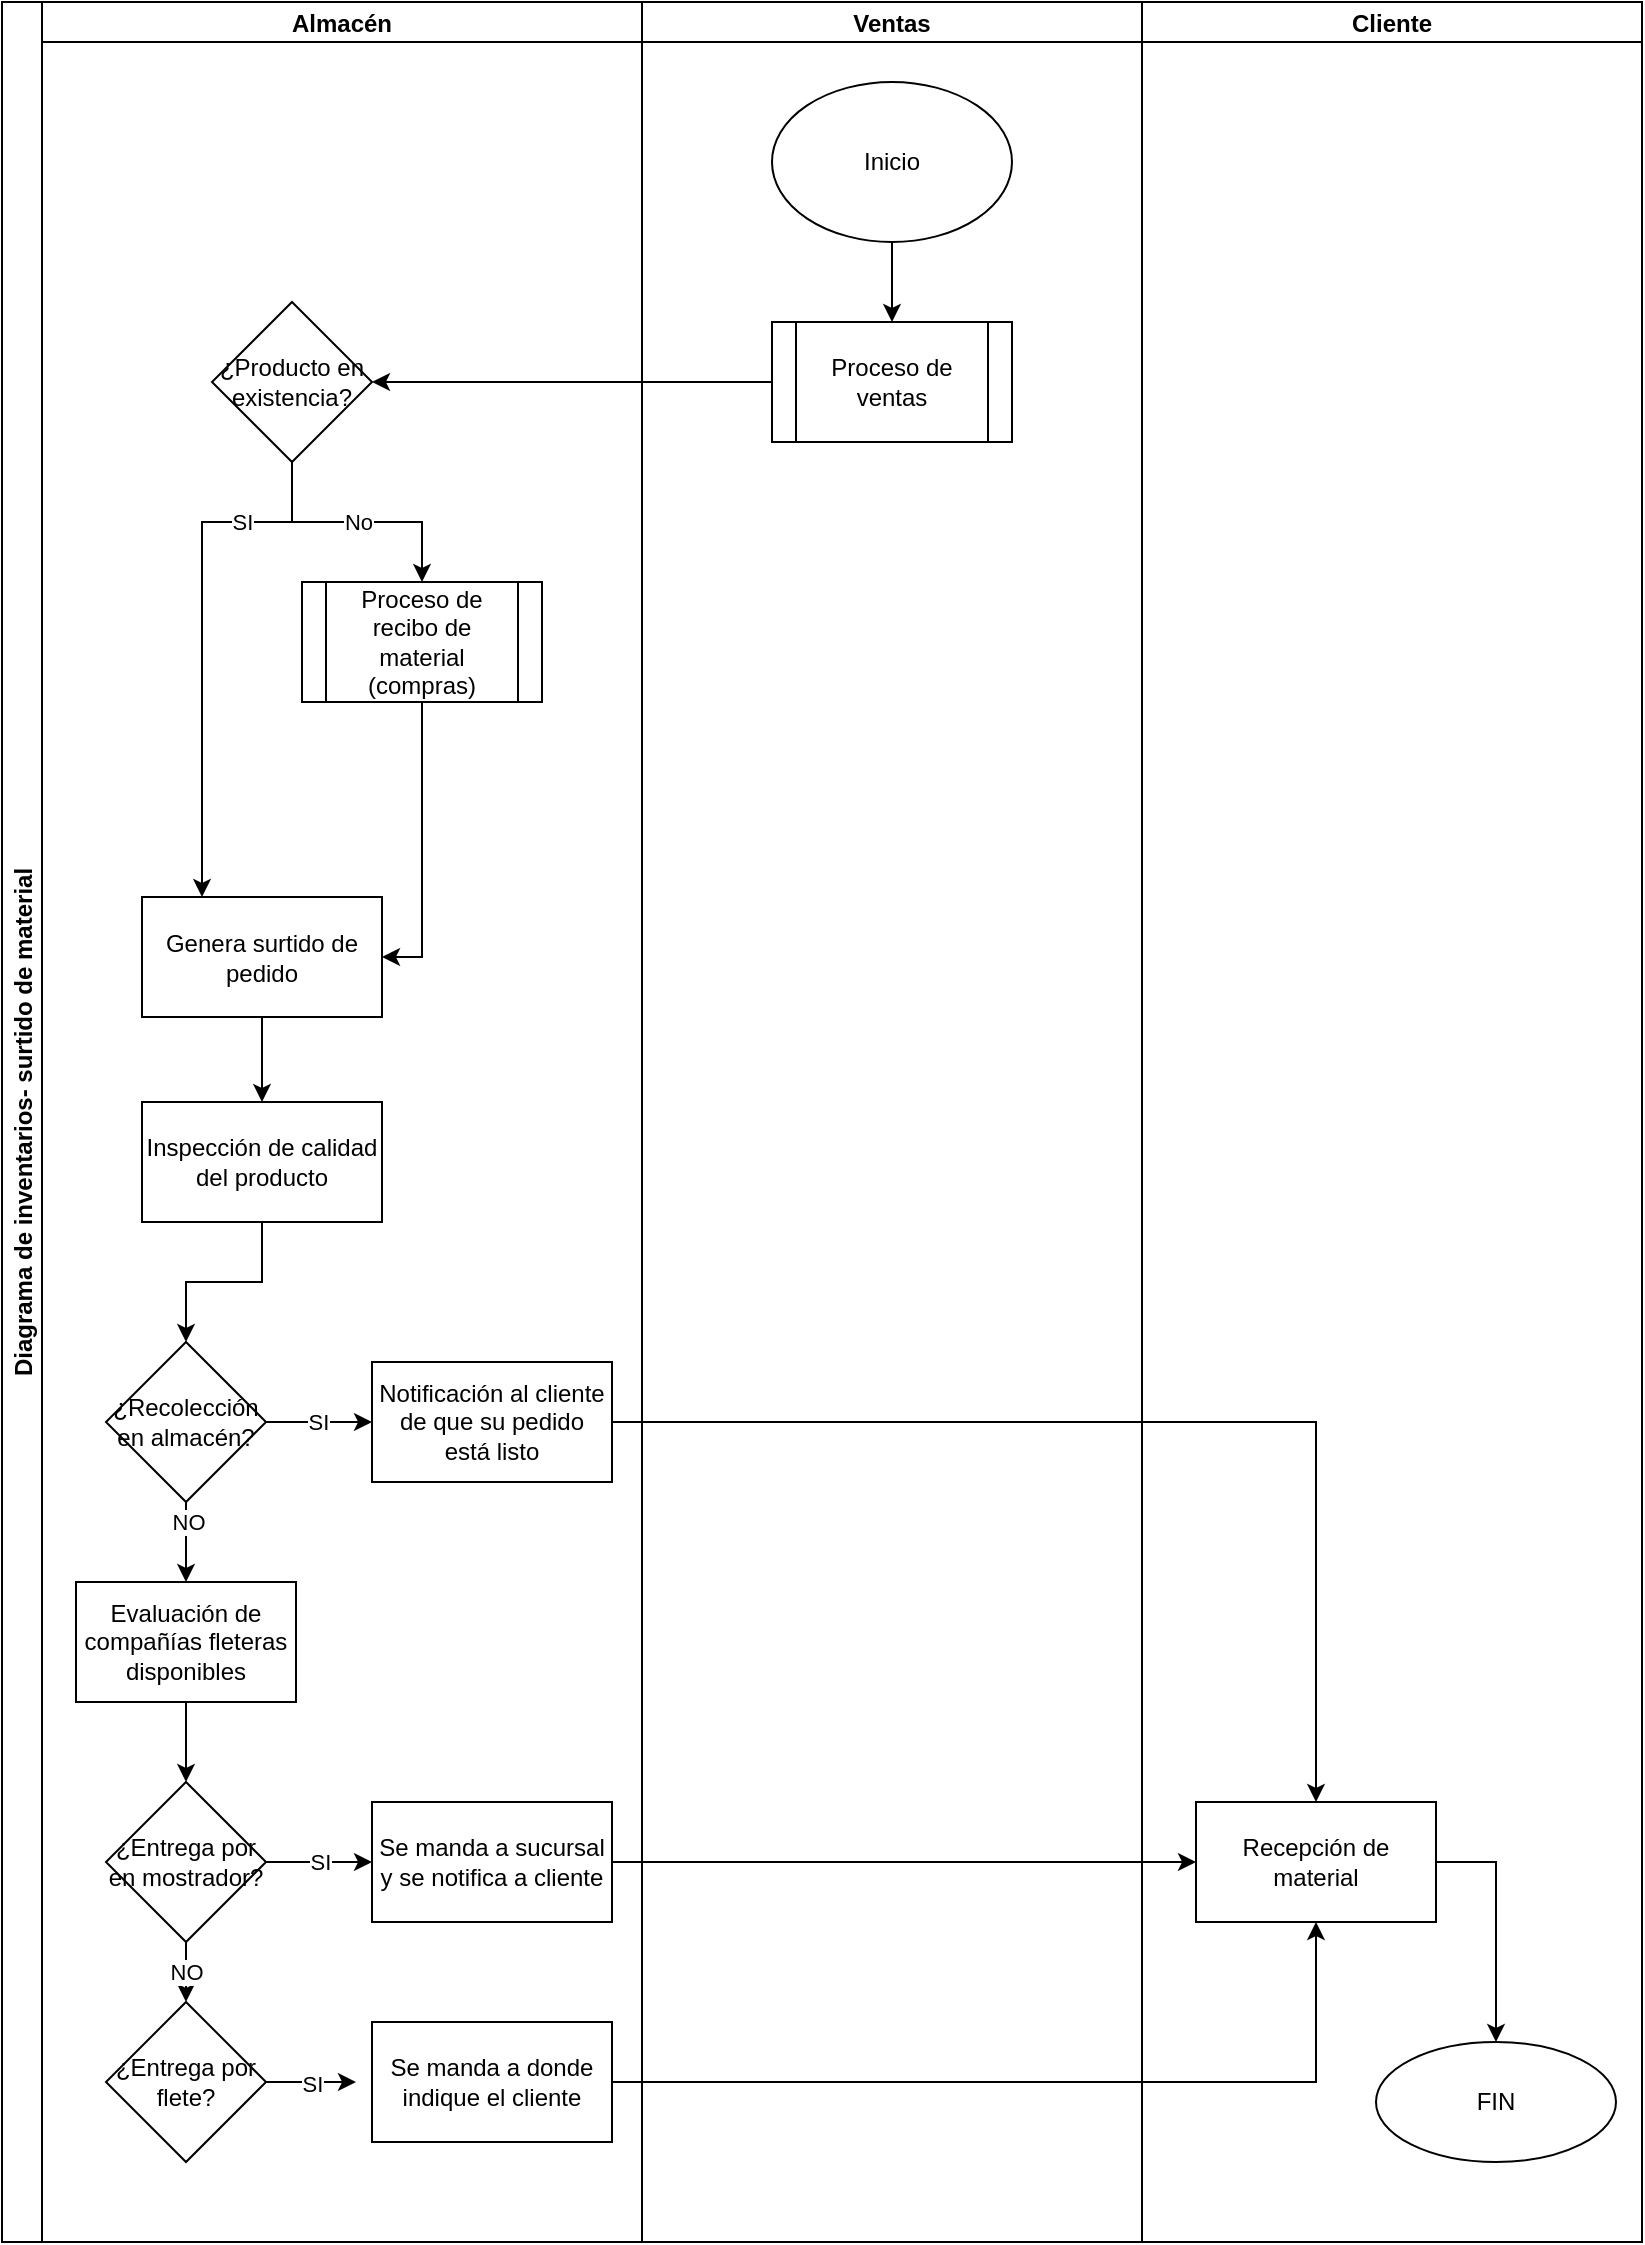 <mxfile version="18.0.7" type="github">
  <diagram id="MG9Jwr_cynhsmJfgqKS9" name="Page-1">
    <mxGraphModel dx="1504" dy="634" grid="1" gridSize="10" guides="1" tooltips="1" connect="1" arrows="1" fold="1" page="1" pageScale="1" pageWidth="827" pageHeight="1169" math="0" shadow="0">
      <root>
        <mxCell id="0" />
        <mxCell id="1" parent="0" />
        <mxCell id="IKL-g7gsELlb7K-4rnZ0-1" value="Diagrama de inventarios- surtido de material" style="swimlane;childLayout=stackLayout;resizeParent=1;resizeParentMax=0;startSize=20;horizontal=0;horizontalStack=1;" parent="1" vertex="1">
          <mxGeometry x="13" y="40" width="820" height="1120" as="geometry" />
        </mxCell>
        <mxCell id="IKL-g7gsELlb7K-4rnZ0-2" value="Almacén" style="swimlane;startSize=20;" parent="IKL-g7gsELlb7K-4rnZ0-1" vertex="1">
          <mxGeometry x="20" width="300" height="1120" as="geometry" />
        </mxCell>
        <mxCell id="pHOnSbwayD7eDnfhMCeY-7" value="No" style="edgeStyle=orthogonalEdgeStyle;rounded=0;orthogonalLoop=1;jettySize=auto;html=1;entryX=0.5;entryY=0;entryDx=0;entryDy=0;" edge="1" parent="IKL-g7gsELlb7K-4rnZ0-2" source="IKL-g7gsELlb7K-4rnZ0-3" target="IKL-g7gsELlb7K-4rnZ0-10">
          <mxGeometry relative="1" as="geometry" />
        </mxCell>
        <mxCell id="pHOnSbwayD7eDnfhMCeY-18" value="SI" style="edgeStyle=orthogonalEdgeStyle;rounded=0;orthogonalLoop=1;jettySize=auto;html=1;" edge="1" parent="IKL-g7gsELlb7K-4rnZ0-2" source="IKL-g7gsELlb7K-4rnZ0-3" target="IKL-g7gsELlb7K-4rnZ0-12">
          <mxGeometry x="-0.581" relative="1" as="geometry">
            <Array as="points">
              <mxPoint x="125" y="260" />
              <mxPoint x="80" y="260" />
            </Array>
            <mxPoint as="offset" />
          </mxGeometry>
        </mxCell>
        <mxCell id="IKL-g7gsELlb7K-4rnZ0-3" value="¿Producto en existencia?" style="rhombus;whiteSpace=wrap;html=1;" parent="IKL-g7gsELlb7K-4rnZ0-2" vertex="1">
          <mxGeometry x="85" y="150" width="80" height="80" as="geometry" />
        </mxCell>
        <mxCell id="pHOnSbwayD7eDnfhMCeY-19" style="edgeStyle=orthogonalEdgeStyle;rounded=0;orthogonalLoop=1;jettySize=auto;html=1;entryX=1;entryY=0.5;entryDx=0;entryDy=0;" edge="1" parent="IKL-g7gsELlb7K-4rnZ0-2" source="IKL-g7gsELlb7K-4rnZ0-10" target="IKL-g7gsELlb7K-4rnZ0-12">
          <mxGeometry relative="1" as="geometry" />
        </mxCell>
        <mxCell id="IKL-g7gsELlb7K-4rnZ0-10" value="Proceso de recibo de material (compras)" style="shape=process;whiteSpace=wrap;html=1;backgroundOutline=1;" parent="IKL-g7gsELlb7K-4rnZ0-2" vertex="1">
          <mxGeometry x="130" y="290" width="120" height="60" as="geometry" />
        </mxCell>
        <mxCell id="pHOnSbwayD7eDnfhMCeY-5" value="" style="edgeStyle=orthogonalEdgeStyle;rounded=0;orthogonalLoop=1;jettySize=auto;html=1;" edge="1" parent="IKL-g7gsELlb7K-4rnZ0-2" source="IKL-g7gsELlb7K-4rnZ0-12" target="IKL-g7gsELlb7K-4rnZ0-13">
          <mxGeometry relative="1" as="geometry" />
        </mxCell>
        <mxCell id="IKL-g7gsELlb7K-4rnZ0-12" value="Genera surtido de pedido" style="whiteSpace=wrap;html=1;" parent="IKL-g7gsELlb7K-4rnZ0-2" vertex="1">
          <mxGeometry x="50" y="447.5" width="120" height="60" as="geometry" />
        </mxCell>
        <mxCell id="IKL-g7gsELlb7K-4rnZ0-13" value="Inspección de calidad del producto" style="rounded=0;whiteSpace=wrap;html=1;" parent="IKL-g7gsELlb7K-4rnZ0-2" vertex="1">
          <mxGeometry x="50" y="550" width="120" height="60" as="geometry" />
        </mxCell>
        <mxCell id="pHOnSbwayD7eDnfhMCeY-10" value="¿Entrega por en mostrador?" style="rhombus;whiteSpace=wrap;html=1;rounded=0;" vertex="1" parent="IKL-g7gsELlb7K-4rnZ0-2">
          <mxGeometry x="32" y="890" width="80" height="80" as="geometry" />
        </mxCell>
        <mxCell id="pHOnSbwayD7eDnfhMCeY-12" value="¿Entrega por flete?" style="rhombus;whiteSpace=wrap;html=1;rounded=0;" vertex="1" parent="IKL-g7gsELlb7K-4rnZ0-2">
          <mxGeometry x="32" y="1000" width="80" height="80" as="geometry" />
        </mxCell>
        <mxCell id="pHOnSbwayD7eDnfhMCeY-33" value="" style="edgeStyle=orthogonalEdgeStyle;rounded=0;orthogonalLoop=1;jettySize=auto;html=1;" edge="1" parent="IKL-g7gsELlb7K-4rnZ0-2" source="pHOnSbwayD7eDnfhMCeY-8" target="pHOnSbwayD7eDnfhMCeY-32">
          <mxGeometry relative="1" as="geometry" />
        </mxCell>
        <mxCell id="pHOnSbwayD7eDnfhMCeY-34" value="NO" style="edgeLabel;html=1;align=center;verticalAlign=middle;resizable=0;points=[];" vertex="1" connectable="0" parent="pHOnSbwayD7eDnfhMCeY-33">
          <mxGeometry x="-0.529" y="1" relative="1" as="geometry">
            <mxPoint as="offset" />
          </mxGeometry>
        </mxCell>
        <mxCell id="pHOnSbwayD7eDnfhMCeY-8" value="¿Recolección en almacén?" style="rhombus;whiteSpace=wrap;html=1;rounded=0;" vertex="1" parent="IKL-g7gsELlb7K-4rnZ0-2">
          <mxGeometry x="32" y="670" width="80" height="80" as="geometry" />
        </mxCell>
        <mxCell id="pHOnSbwayD7eDnfhMCeY-20" value="" style="edgeStyle=orthogonalEdgeStyle;rounded=0;orthogonalLoop=1;jettySize=auto;html=1;" edge="1" parent="IKL-g7gsELlb7K-4rnZ0-2" source="IKL-g7gsELlb7K-4rnZ0-13" target="pHOnSbwayD7eDnfhMCeY-8">
          <mxGeometry relative="1" as="geometry" />
        </mxCell>
        <mxCell id="pHOnSbwayD7eDnfhMCeY-26" value="Notificación al cliente de que su pedido está listo" style="whiteSpace=wrap;html=1;rounded=0;" vertex="1" parent="IKL-g7gsELlb7K-4rnZ0-2">
          <mxGeometry x="165" y="680" width="120" height="60" as="geometry" />
        </mxCell>
        <mxCell id="pHOnSbwayD7eDnfhMCeY-27" value="" style="edgeStyle=orthogonalEdgeStyle;rounded=0;orthogonalLoop=1;jettySize=auto;html=1;" edge="1" parent="IKL-g7gsELlb7K-4rnZ0-2" source="pHOnSbwayD7eDnfhMCeY-8" target="pHOnSbwayD7eDnfhMCeY-26">
          <mxGeometry relative="1" as="geometry" />
        </mxCell>
        <mxCell id="pHOnSbwayD7eDnfhMCeY-28" value="SI" style="edgeLabel;html=1;align=center;verticalAlign=middle;resizable=0;points=[];" vertex="1" connectable="0" parent="pHOnSbwayD7eDnfhMCeY-27">
          <mxGeometry x="-0.773" y="3" relative="1" as="geometry">
            <mxPoint x="20" y="3" as="offset" />
          </mxGeometry>
        </mxCell>
        <mxCell id="pHOnSbwayD7eDnfhMCeY-35" value="" style="edgeStyle=orthogonalEdgeStyle;rounded=0;orthogonalLoop=1;jettySize=auto;html=1;" edge="1" parent="IKL-g7gsELlb7K-4rnZ0-2" source="pHOnSbwayD7eDnfhMCeY-32" target="pHOnSbwayD7eDnfhMCeY-10">
          <mxGeometry relative="1" as="geometry" />
        </mxCell>
        <mxCell id="pHOnSbwayD7eDnfhMCeY-32" value="Evaluación de compañías fleteras disponibles" style="whiteSpace=wrap;html=1;" vertex="1" parent="IKL-g7gsELlb7K-4rnZ0-2">
          <mxGeometry x="17" y="790" width="110" height="60" as="geometry" />
        </mxCell>
        <mxCell id="pHOnSbwayD7eDnfhMCeY-29" value="SI" style="edgeStyle=orthogonalEdgeStyle;rounded=0;orthogonalLoop=1;jettySize=auto;html=1;" edge="1" parent="IKL-g7gsELlb7K-4rnZ0-2" source="pHOnSbwayD7eDnfhMCeY-12">
          <mxGeometry relative="1" as="geometry">
            <mxPoint x="157" y="1040" as="targetPoint" />
          </mxGeometry>
        </mxCell>
        <mxCell id="pHOnSbwayD7eDnfhMCeY-13" value="NO" style="edgeStyle=orthogonalEdgeStyle;rounded=0;orthogonalLoop=1;jettySize=auto;html=1;" edge="1" parent="IKL-g7gsELlb7K-4rnZ0-2" source="pHOnSbwayD7eDnfhMCeY-10" target="pHOnSbwayD7eDnfhMCeY-12">
          <mxGeometry relative="1" as="geometry" />
        </mxCell>
        <mxCell id="pHOnSbwayD7eDnfhMCeY-30" value="Se manda a sucursal y se notifica a cliente" style="whiteSpace=wrap;html=1;rounded=0;" vertex="1" parent="IKL-g7gsELlb7K-4rnZ0-2">
          <mxGeometry x="165" y="900" width="120" height="60" as="geometry" />
        </mxCell>
        <mxCell id="pHOnSbwayD7eDnfhMCeY-31" value="SI" style="edgeStyle=orthogonalEdgeStyle;rounded=0;orthogonalLoop=1;jettySize=auto;html=1;" edge="1" parent="IKL-g7gsELlb7K-4rnZ0-2" source="pHOnSbwayD7eDnfhMCeY-10" target="pHOnSbwayD7eDnfhMCeY-30">
          <mxGeometry relative="1" as="geometry" />
        </mxCell>
        <mxCell id="pHOnSbwayD7eDnfhMCeY-14" value="Se manda a donde indique el cliente" style="whiteSpace=wrap;html=1;" vertex="1" parent="IKL-g7gsELlb7K-4rnZ0-2">
          <mxGeometry x="165" y="1010" width="120" height="60" as="geometry" />
        </mxCell>
        <mxCell id="IKL-g7gsELlb7K-4rnZ0-18" value="Ventas" style="swimlane;startSize=20;aspect=fixed;" parent="IKL-g7gsELlb7K-4rnZ0-1" vertex="1">
          <mxGeometry x="320" width="250" height="1120" as="geometry" />
        </mxCell>
        <mxCell id="IKL-g7gsELlb7K-4rnZ0-19" value="" style="edgeStyle=orthogonalEdgeStyle;rounded=0;orthogonalLoop=1;jettySize=auto;html=1;" parent="IKL-g7gsELlb7K-4rnZ0-18" source="IKL-g7gsELlb7K-4rnZ0-20" target="IKL-g7gsELlb7K-4rnZ0-21" edge="1">
          <mxGeometry relative="1" as="geometry" />
        </mxCell>
        <mxCell id="IKL-g7gsELlb7K-4rnZ0-20" value="Inicio" style="ellipse;whiteSpace=wrap;html=1;" parent="IKL-g7gsELlb7K-4rnZ0-18" vertex="1">
          <mxGeometry x="65" y="40" width="120" height="80" as="geometry" />
        </mxCell>
        <mxCell id="IKL-g7gsELlb7K-4rnZ0-21" value="Proceso de ventas" style="shape=process;whiteSpace=wrap;html=1;backgroundOutline=1;" parent="IKL-g7gsELlb7K-4rnZ0-18" vertex="1">
          <mxGeometry x="65" y="160" width="120" height="60" as="geometry" />
        </mxCell>
        <mxCell id="pHOnSbwayD7eDnfhMCeY-21" value="Cliente" style="swimlane;startSize=20;aspect=fixed;" vertex="1" parent="IKL-g7gsELlb7K-4rnZ0-1">
          <mxGeometry x="570" width="250" height="1120" as="geometry" />
        </mxCell>
        <mxCell id="pHOnSbwayD7eDnfhMCeY-39" value="Recepción de material" style="whiteSpace=wrap;html=1;" vertex="1" parent="pHOnSbwayD7eDnfhMCeY-21">
          <mxGeometry x="27" y="900" width="120" height="60" as="geometry" />
        </mxCell>
        <mxCell id="pHOnSbwayD7eDnfhMCeY-43" value="FIN" style="ellipse;whiteSpace=wrap;html=1;" vertex="1" parent="pHOnSbwayD7eDnfhMCeY-21">
          <mxGeometry x="117" y="1020" width="120" height="60" as="geometry" />
        </mxCell>
        <mxCell id="pHOnSbwayD7eDnfhMCeY-44" value="" style="edgeStyle=orthogonalEdgeStyle;rounded=0;orthogonalLoop=1;jettySize=auto;html=1;exitX=1;exitY=0.5;exitDx=0;exitDy=0;" edge="1" parent="pHOnSbwayD7eDnfhMCeY-21" source="pHOnSbwayD7eDnfhMCeY-39" target="pHOnSbwayD7eDnfhMCeY-43">
          <mxGeometry relative="1" as="geometry" />
        </mxCell>
        <mxCell id="IKL-g7gsELlb7K-4rnZ0-31" value="" style="edgeStyle=orthogonalEdgeStyle;rounded=0;orthogonalLoop=1;jettySize=auto;html=1;" parent="IKL-g7gsELlb7K-4rnZ0-1" source="IKL-g7gsELlb7K-4rnZ0-21" target="IKL-g7gsELlb7K-4rnZ0-3" edge="1">
          <mxGeometry relative="1" as="geometry" />
        </mxCell>
        <mxCell id="pHOnSbwayD7eDnfhMCeY-40" value="" style="edgeStyle=orthogonalEdgeStyle;rounded=0;orthogonalLoop=1;jettySize=auto;html=1;" edge="1" parent="IKL-g7gsELlb7K-4rnZ0-1" source="pHOnSbwayD7eDnfhMCeY-14" target="pHOnSbwayD7eDnfhMCeY-39">
          <mxGeometry relative="1" as="geometry" />
        </mxCell>
        <mxCell id="pHOnSbwayD7eDnfhMCeY-41" style="edgeStyle=orthogonalEdgeStyle;rounded=0;orthogonalLoop=1;jettySize=auto;html=1;entryX=0;entryY=0.5;entryDx=0;entryDy=0;" edge="1" parent="IKL-g7gsELlb7K-4rnZ0-1" source="pHOnSbwayD7eDnfhMCeY-30" target="pHOnSbwayD7eDnfhMCeY-39">
          <mxGeometry relative="1" as="geometry" />
        </mxCell>
        <mxCell id="pHOnSbwayD7eDnfhMCeY-42" style="edgeStyle=orthogonalEdgeStyle;rounded=0;orthogonalLoop=1;jettySize=auto;html=1;exitX=1;exitY=0.5;exitDx=0;exitDy=0;entryX=0.5;entryY=0;entryDx=0;entryDy=0;" edge="1" parent="IKL-g7gsELlb7K-4rnZ0-1" source="pHOnSbwayD7eDnfhMCeY-26" target="pHOnSbwayD7eDnfhMCeY-39">
          <mxGeometry relative="1" as="geometry" />
        </mxCell>
      </root>
    </mxGraphModel>
  </diagram>
</mxfile>
